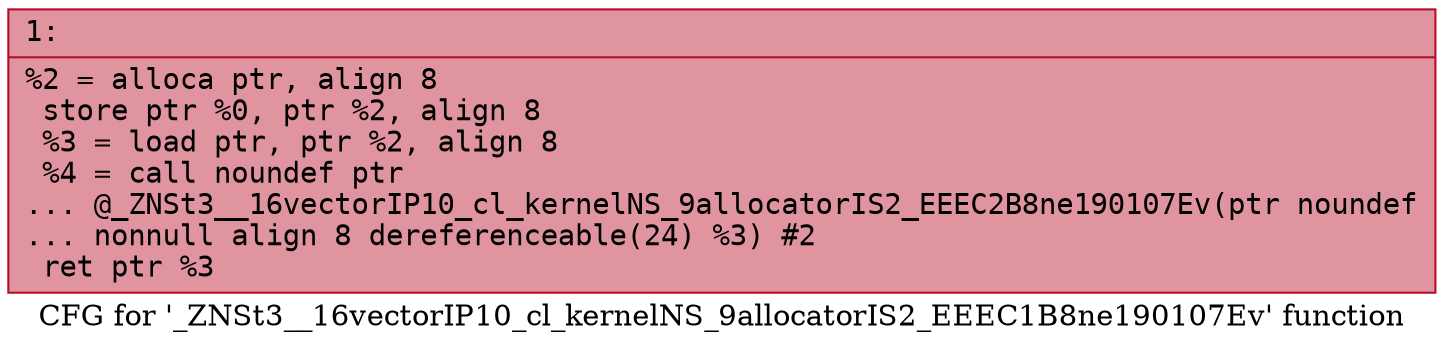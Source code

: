 digraph "CFG for '_ZNSt3__16vectorIP10_cl_kernelNS_9allocatorIS2_EEEC1B8ne190107Ev' function" {
	label="CFG for '_ZNSt3__16vectorIP10_cl_kernelNS_9allocatorIS2_EEEC1B8ne190107Ev' function";

	Node0x6000005cbc00 [shape=record,color="#b70d28ff", style=filled, fillcolor="#b70d2870" fontname="Courier",label="{1:\l|  %2 = alloca ptr, align 8\l  store ptr %0, ptr %2, align 8\l  %3 = load ptr, ptr %2, align 8\l  %4 = call noundef ptr\l... @_ZNSt3__16vectorIP10_cl_kernelNS_9allocatorIS2_EEEC2B8ne190107Ev(ptr noundef\l... nonnull align 8 dereferenceable(24) %3) #2\l  ret ptr %3\l}"];
}
